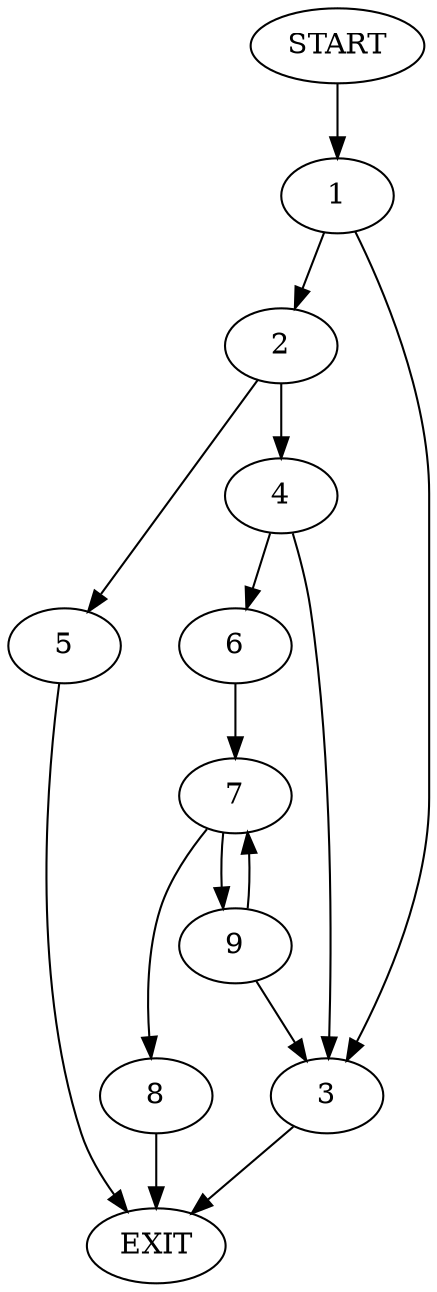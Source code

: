 digraph {
0 [label="START"]
10 [label="EXIT"]
0 -> 1
1 -> 2
1 -> 3
3 -> 10
2 -> 4
2 -> 5
4 -> 6
4 -> 3
5 -> 10
6 -> 7
7 -> 8
7 -> 9
8 -> 10
9 -> 7
9 -> 3
}
